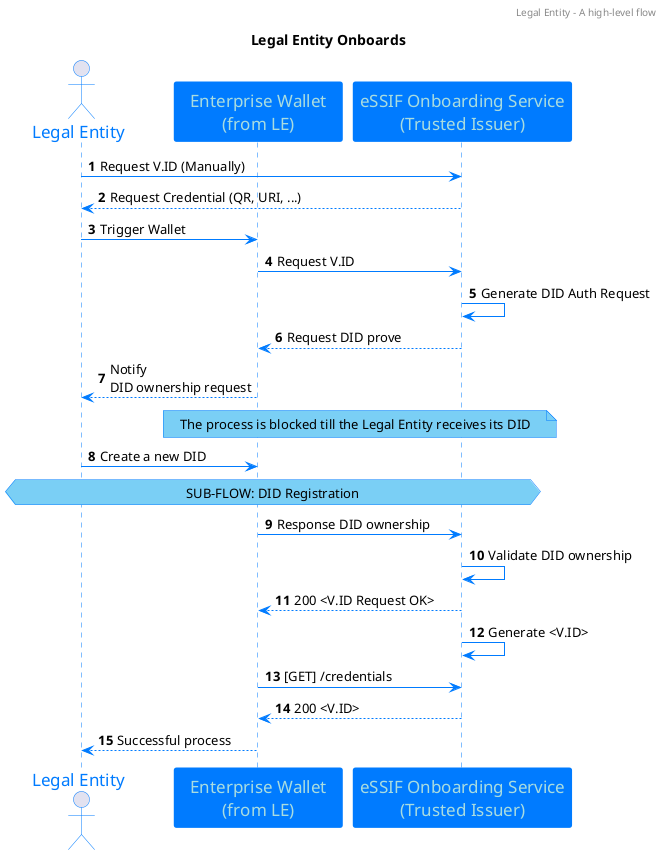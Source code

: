 @startuml
'https://plantuml.com/sequence-diagram

skinparam classFontColor 007BFF
skinparam classFontSize 12
skinparam classFontName Aapex
skinparam backgroundColor white
skinparam minClassWidth 155
skinparam nodesep 34
skinparam ranksep 70

skinparam sequence {
ArrowColor 007BFF
ActorBorderColor 007BFF
LifeLineBorderColor 007BFF
LifeLineBackgroundColor 007BFF

ParticipantBorderColor 007BFF
ParticipantBackgroundColor 007BFF
ParticipantFontName Impact
ParticipantFontSize 17
ParticipantFontColor #A9DCDF

'ActorBackgroundColor aqua
ActorFontColor 007BFF
ActorFontSize 17
ActorFontName Aapex
}

skinparam class {
BorderColor 007BFF
ArrowColor 007BFF
BackgroundColor white
}

skinparam interface {
BorderColor 007BFF
ArrowColor 007BFF
}

skinparam note {
BorderColor 007BFF
BackgroundColor 7ACFF5
}


autonumber

header Legal Entity - A high-level flow
title
Legal Entity Onboards
end title
autonumber
actor "Legal Entity" as LE
participant "Enterprise Wallet\n(from LE)" as EW
participant "eSSIF Onboarding Service\n(Trusted Issuer)" as TI

LE -> TI: Request V.ID (Manually)
TI --> LE: Request Credential (QR, URI, ...)
LE -> EW: Trigger Wallet
EW -> TI: Request V.ID
TI -> TI: Generate DID Auth Request
TI --> EW: Request DID prove
EW --> LE: Notify\nDID ownership request
note over TI, EW: The process is blocked till the Legal Entity receives its DID
LE -> EW: Create a new DID

hnote across:SUB-FLOW: DID Registration

EW -> TI: Response DID ownership
TI -> TI: Validate DID ownership
TI --> EW: 200 <V.ID Request OK>
TI -> TI: Generate <V.ID>
EW -> TI: [GET] /credentials
TI --> EW: 200 <V.ID>

EW --> LE: Successful process
@enduml
